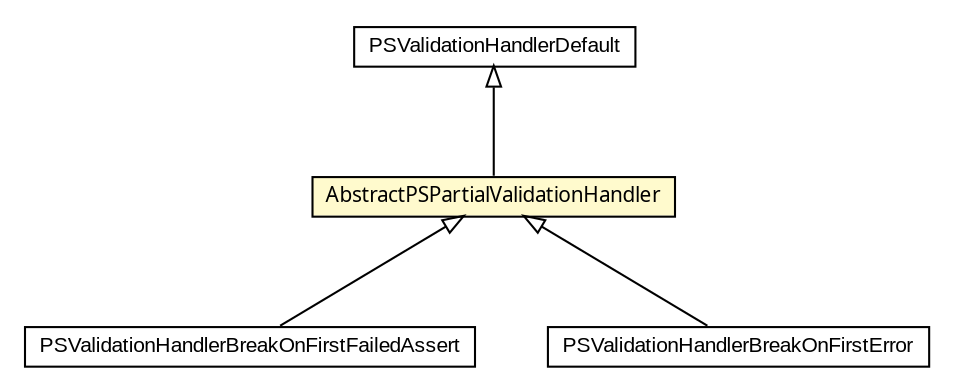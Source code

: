 #!/usr/local/bin/dot
#
# Class diagram 
# Generated by UMLGraph version 5.1 (http://www.umlgraph.org/)
#

digraph G {
	edge [fontname="arial",fontsize=10,labelfontname="arial",labelfontsize=10];
	node [fontname="arial",fontsize=10,shape=plaintext];
	nodesep=0.25;
	ranksep=0.5;
	// com.helger.schematron.pure.validation.PSValidationHandlerDefault
	c11468 [label=<<table title="com.helger.schematron.pure.validation.PSValidationHandlerDefault" border="0" cellborder="1" cellspacing="0" cellpadding="2" port="p" href="./PSValidationHandlerDefault.html">
		<tr><td><table border="0" cellspacing="0" cellpadding="1">
<tr><td align="center" balign="center"> PSValidationHandlerDefault </td></tr>
		</table></td></tr>
		</table>>, fontname="arial", fontcolor="black", fontsize=10.0];
	// com.helger.schematron.pure.validation.PSValidationHandlerBreakOnFirstFailedAssert
	c11469 [label=<<table title="com.helger.schematron.pure.validation.PSValidationHandlerBreakOnFirstFailedAssert" border="0" cellborder="1" cellspacing="0" cellpadding="2" port="p" href="./PSValidationHandlerBreakOnFirstFailedAssert.html">
		<tr><td><table border="0" cellspacing="0" cellpadding="1">
<tr><td align="center" balign="center"> PSValidationHandlerBreakOnFirstFailedAssert </td></tr>
		</table></td></tr>
		</table>>, fontname="arial", fontcolor="black", fontsize=10.0];
	// com.helger.schematron.pure.validation.PSValidationHandlerBreakOnFirstError
	c11470 [label=<<table title="com.helger.schematron.pure.validation.PSValidationHandlerBreakOnFirstError" border="0" cellborder="1" cellspacing="0" cellpadding="2" port="p" href="./PSValidationHandlerBreakOnFirstError.html">
		<tr><td><table border="0" cellspacing="0" cellpadding="1">
<tr><td align="center" balign="center"> PSValidationHandlerBreakOnFirstError </td></tr>
		</table></td></tr>
		</table>>, fontname="arial", fontcolor="black", fontsize=10.0];
	// com.helger.schematron.pure.validation.AbstractPSPartialValidationHandler
	c11472 [label=<<table title="com.helger.schematron.pure.validation.AbstractPSPartialValidationHandler" border="0" cellborder="1" cellspacing="0" cellpadding="2" port="p" bgcolor="lemonChiffon" href="./AbstractPSPartialValidationHandler.html">
		<tr><td><table border="0" cellspacing="0" cellpadding="1">
<tr><td align="center" balign="center"><font face="ariali"> AbstractPSPartialValidationHandler </font></td></tr>
		</table></td></tr>
		</table>>, fontname="arial", fontcolor="black", fontsize=10.0];
	//com.helger.schematron.pure.validation.PSValidationHandlerBreakOnFirstFailedAssert extends com.helger.schematron.pure.validation.AbstractPSPartialValidationHandler
	c11472:p -> c11469:p [dir=back,arrowtail=empty];
	//com.helger.schematron.pure.validation.PSValidationHandlerBreakOnFirstError extends com.helger.schematron.pure.validation.AbstractPSPartialValidationHandler
	c11472:p -> c11470:p [dir=back,arrowtail=empty];
	//com.helger.schematron.pure.validation.AbstractPSPartialValidationHandler extends com.helger.schematron.pure.validation.PSValidationHandlerDefault
	c11468:p -> c11472:p [dir=back,arrowtail=empty];
}


